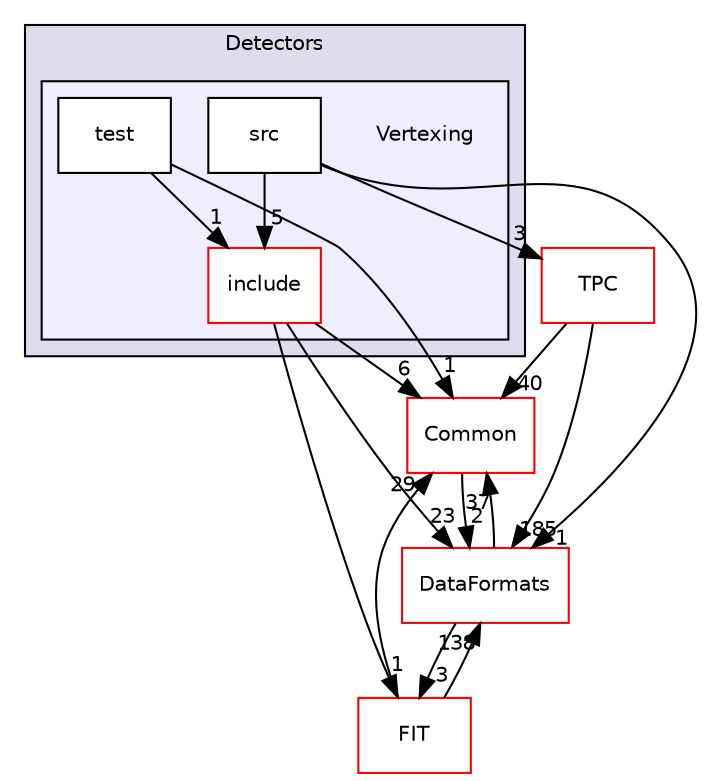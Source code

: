 digraph "/home/travis/build/AliceO2Group/AliceO2/Detectors/Vertexing" {
  bgcolor=transparent;
  compound=true
  node [ fontsize="10", fontname="Helvetica"];
  edge [ labelfontsize="10", labelfontname="Helvetica"];
  subgraph clusterdir_051dca18e802f8e9474f2e30d29c04e0 {
    graph [ bgcolor="#ddddee", pencolor="black", label="Detectors" fontname="Helvetica", fontsize="10", URL="dir_051dca18e802f8e9474f2e30d29c04e0.html"]
  subgraph clusterdir_411c6bed3d84b00fddab3a93c8a3b5fb {
    graph [ bgcolor="#eeeeff", pencolor="black", label="" URL="dir_411c6bed3d84b00fddab3a93c8a3b5fb.html"];
    dir_411c6bed3d84b00fddab3a93c8a3b5fb [shape=plaintext label="Vertexing"];
    dir_685195b2337b28da095e36f150390e16 [shape=box label="include" color="red" fillcolor="white" style="filled" URL="dir_685195b2337b28da095e36f150390e16.html"];
    dir_883dc5fa98effd9ea20067bac655f28b [shape=box label="src" color="black" fillcolor="white" style="filled" URL="dir_883dc5fa98effd9ea20067bac655f28b.html"];
    dir_a132bc2c584076a38e235eca4d667b8c [shape=box label="test" color="black" fillcolor="white" style="filled" URL="dir_a132bc2c584076a38e235eca4d667b8c.html"];
  }
  }
  dir_4ab6b4cc6a7edbff49100e9123df213f [shape=box label="Common" color="red" URL="dir_4ab6b4cc6a7edbff49100e9123df213f.html"];
  dir_d14e88a79bca429480864605ee348cef [shape=box label="FIT" color="red" URL="dir_d14e88a79bca429480864605ee348cef.html"];
  dir_a597e8e061b11201a1dff411feb10d0b [shape=box label="TPC" color="red" URL="dir_a597e8e061b11201a1dff411feb10d0b.html"];
  dir_2171f7ec022c5423887b07c69b2f5b48 [shape=box label="DataFormats" color="red" URL="dir_2171f7ec022c5423887b07c69b2f5b48.html"];
  dir_883dc5fa98effd9ea20067bac655f28b->dir_a597e8e061b11201a1dff411feb10d0b [headlabel="3", labeldistance=1.5 headhref="dir_000676_000054.html"];
  dir_883dc5fa98effd9ea20067bac655f28b->dir_685195b2337b28da095e36f150390e16 [headlabel="5", labeldistance=1.5 headhref="dir_000676_000674.html"];
  dir_883dc5fa98effd9ea20067bac655f28b->dir_2171f7ec022c5423887b07c69b2f5b48 [headlabel="1", labeldistance=1.5 headhref="dir_000676_000085.html"];
  dir_4ab6b4cc6a7edbff49100e9123df213f->dir_2171f7ec022c5423887b07c69b2f5b48 [headlabel="2", labeldistance=1.5 headhref="dir_000032_000085.html"];
  dir_d14e88a79bca429480864605ee348cef->dir_4ab6b4cc6a7edbff49100e9123df213f [headlabel="29", labeldistance=1.5 headhref="dir_000171_000032.html"];
  dir_d14e88a79bca429480864605ee348cef->dir_2171f7ec022c5423887b07c69b2f5b48 [headlabel="138", labeldistance=1.5 headhref="dir_000171_000085.html"];
  dir_a597e8e061b11201a1dff411feb10d0b->dir_4ab6b4cc6a7edbff49100e9123df213f [headlabel="40", labeldistance=1.5 headhref="dir_000054_000032.html"];
  dir_a597e8e061b11201a1dff411feb10d0b->dir_2171f7ec022c5423887b07c69b2f5b48 [headlabel="185", labeldistance=1.5 headhref="dir_000054_000085.html"];
  dir_685195b2337b28da095e36f150390e16->dir_4ab6b4cc6a7edbff49100e9123df213f [headlabel="6", labeldistance=1.5 headhref="dir_000674_000032.html"];
  dir_685195b2337b28da095e36f150390e16->dir_d14e88a79bca429480864605ee348cef [headlabel="1", labeldistance=1.5 headhref="dir_000674_000171.html"];
  dir_685195b2337b28da095e36f150390e16->dir_2171f7ec022c5423887b07c69b2f5b48 [headlabel="23", labeldistance=1.5 headhref="dir_000674_000085.html"];
  dir_a132bc2c584076a38e235eca4d667b8c->dir_4ab6b4cc6a7edbff49100e9123df213f [headlabel="1", labeldistance=1.5 headhref="dir_000677_000032.html"];
  dir_a132bc2c584076a38e235eca4d667b8c->dir_685195b2337b28da095e36f150390e16 [headlabel="1", labeldistance=1.5 headhref="dir_000677_000674.html"];
  dir_2171f7ec022c5423887b07c69b2f5b48->dir_4ab6b4cc6a7edbff49100e9123df213f [headlabel="37", labeldistance=1.5 headhref="dir_000085_000032.html"];
  dir_2171f7ec022c5423887b07c69b2f5b48->dir_d14e88a79bca429480864605ee348cef [headlabel="3", labeldistance=1.5 headhref="dir_000085_000171.html"];
}
